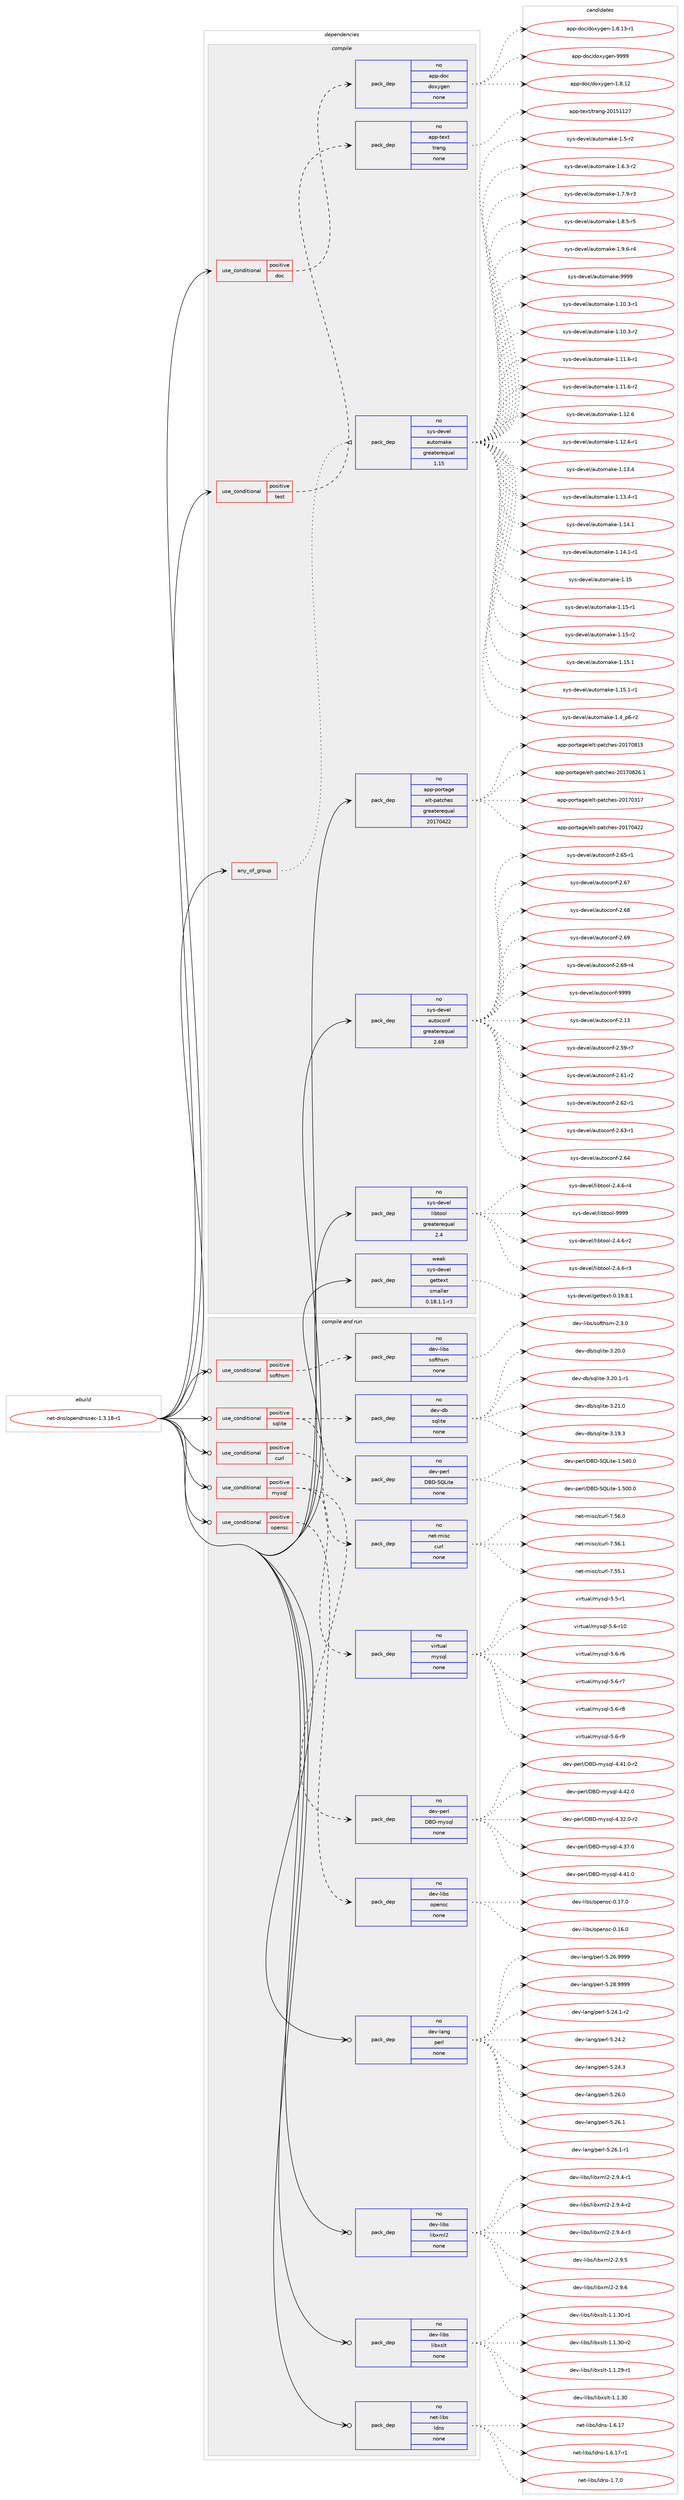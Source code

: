 digraph prolog {

# *************
# Graph options
# *************

newrank=true;
concentrate=true;
compound=true;
graph [rankdir=LR,fontname=Helvetica,fontsize=10,ranksep=1.5];#, ranksep=2.5, nodesep=0.2];
edge  [arrowhead=vee];
node  [fontname=Helvetica,fontsize=10];

# **********
# The ebuild
# **********

subgraph cluster_leftcol {
color=gray;
rank=same;
label=<<i>ebuild</i>>;
id [label="net-dns/opendnssec-1.3.18-r1", color=red, width=4, href="../net-dns/opendnssec-1.3.18-r1.svg"];
}

# ****************
# The dependencies
# ****************

subgraph cluster_midcol {
color=gray;
label=<<i>dependencies</i>>;
subgraph cluster_compile {
fillcolor="#eeeeee";
style=filled;
label=<<i>compile</i>>;
subgraph any6541 {
dependency408031 [label=<<TABLE BORDER="0" CELLBORDER="1" CELLSPACING="0" CELLPADDING="4"><TR><TD CELLPADDING="10">any_of_group</TD></TR></TABLE>>, shape=none, color=red];subgraph pack300351 {
dependency408032 [label=<<TABLE BORDER="0" CELLBORDER="1" CELLSPACING="0" CELLPADDING="4" WIDTH="220"><TR><TD ROWSPAN="6" CELLPADDING="30">pack_dep</TD></TR><TR><TD WIDTH="110">no</TD></TR><TR><TD>sys-devel</TD></TR><TR><TD>automake</TD></TR><TR><TD>greaterequal</TD></TR><TR><TD>1.15</TD></TR></TABLE>>, shape=none, color=blue];
}
dependency408031:e -> dependency408032:w [weight=20,style="dotted",arrowhead="oinv"];
}
id:e -> dependency408031:w [weight=20,style="solid",arrowhead="vee"];
subgraph cond100953 {
dependency408033 [label=<<TABLE BORDER="0" CELLBORDER="1" CELLSPACING="0" CELLPADDING="4"><TR><TD ROWSPAN="3" CELLPADDING="10">use_conditional</TD></TR><TR><TD>positive</TD></TR><TR><TD>doc</TD></TR></TABLE>>, shape=none, color=red];
subgraph pack300352 {
dependency408034 [label=<<TABLE BORDER="0" CELLBORDER="1" CELLSPACING="0" CELLPADDING="4" WIDTH="220"><TR><TD ROWSPAN="6" CELLPADDING="30">pack_dep</TD></TR><TR><TD WIDTH="110">no</TD></TR><TR><TD>app-doc</TD></TR><TR><TD>doxygen</TD></TR><TR><TD>none</TD></TR><TR><TD></TD></TR></TABLE>>, shape=none, color=blue];
}
dependency408033:e -> dependency408034:w [weight=20,style="dashed",arrowhead="vee"];
}
id:e -> dependency408033:w [weight=20,style="solid",arrowhead="vee"];
subgraph cond100954 {
dependency408035 [label=<<TABLE BORDER="0" CELLBORDER="1" CELLSPACING="0" CELLPADDING="4"><TR><TD ROWSPAN="3" CELLPADDING="10">use_conditional</TD></TR><TR><TD>positive</TD></TR><TR><TD>test</TD></TR></TABLE>>, shape=none, color=red];
subgraph pack300353 {
dependency408036 [label=<<TABLE BORDER="0" CELLBORDER="1" CELLSPACING="0" CELLPADDING="4" WIDTH="220"><TR><TD ROWSPAN="6" CELLPADDING="30">pack_dep</TD></TR><TR><TD WIDTH="110">no</TD></TR><TR><TD>app-text</TD></TR><TR><TD>trang</TD></TR><TR><TD>none</TD></TR><TR><TD></TD></TR></TABLE>>, shape=none, color=blue];
}
dependency408035:e -> dependency408036:w [weight=20,style="dashed",arrowhead="vee"];
}
id:e -> dependency408035:w [weight=20,style="solid",arrowhead="vee"];
subgraph pack300354 {
dependency408037 [label=<<TABLE BORDER="0" CELLBORDER="1" CELLSPACING="0" CELLPADDING="4" WIDTH="220"><TR><TD ROWSPAN="6" CELLPADDING="30">pack_dep</TD></TR><TR><TD WIDTH="110">no</TD></TR><TR><TD>app-portage</TD></TR><TR><TD>elt-patches</TD></TR><TR><TD>greaterequal</TD></TR><TR><TD>20170422</TD></TR></TABLE>>, shape=none, color=blue];
}
id:e -> dependency408037:w [weight=20,style="solid",arrowhead="vee"];
subgraph pack300355 {
dependency408038 [label=<<TABLE BORDER="0" CELLBORDER="1" CELLSPACING="0" CELLPADDING="4" WIDTH="220"><TR><TD ROWSPAN="6" CELLPADDING="30">pack_dep</TD></TR><TR><TD WIDTH="110">no</TD></TR><TR><TD>sys-devel</TD></TR><TR><TD>autoconf</TD></TR><TR><TD>greaterequal</TD></TR><TR><TD>2.69</TD></TR></TABLE>>, shape=none, color=blue];
}
id:e -> dependency408038:w [weight=20,style="solid",arrowhead="vee"];
subgraph pack300356 {
dependency408039 [label=<<TABLE BORDER="0" CELLBORDER="1" CELLSPACING="0" CELLPADDING="4" WIDTH="220"><TR><TD ROWSPAN="6" CELLPADDING="30">pack_dep</TD></TR><TR><TD WIDTH="110">no</TD></TR><TR><TD>sys-devel</TD></TR><TR><TD>libtool</TD></TR><TR><TD>greaterequal</TD></TR><TR><TD>2.4</TD></TR></TABLE>>, shape=none, color=blue];
}
id:e -> dependency408039:w [weight=20,style="solid",arrowhead="vee"];
subgraph pack300357 {
dependency408040 [label=<<TABLE BORDER="0" CELLBORDER="1" CELLSPACING="0" CELLPADDING="4" WIDTH="220"><TR><TD ROWSPAN="6" CELLPADDING="30">pack_dep</TD></TR><TR><TD WIDTH="110">weak</TD></TR><TR><TD>sys-devel</TD></TR><TR><TD>gettext</TD></TR><TR><TD>smaller</TD></TR><TR><TD>0.18.1.1-r3</TD></TR></TABLE>>, shape=none, color=blue];
}
id:e -> dependency408040:w [weight=20,style="solid",arrowhead="vee"];
}
subgraph cluster_compileandrun {
fillcolor="#eeeeee";
style=filled;
label=<<i>compile and run</i>>;
subgraph cond100955 {
dependency408041 [label=<<TABLE BORDER="0" CELLBORDER="1" CELLSPACING="0" CELLPADDING="4"><TR><TD ROWSPAN="3" CELLPADDING="10">use_conditional</TD></TR><TR><TD>positive</TD></TR><TR><TD>curl</TD></TR></TABLE>>, shape=none, color=red];
subgraph pack300358 {
dependency408042 [label=<<TABLE BORDER="0" CELLBORDER="1" CELLSPACING="0" CELLPADDING="4" WIDTH="220"><TR><TD ROWSPAN="6" CELLPADDING="30">pack_dep</TD></TR><TR><TD WIDTH="110">no</TD></TR><TR><TD>net-misc</TD></TR><TR><TD>curl</TD></TR><TR><TD>none</TD></TR><TR><TD></TD></TR></TABLE>>, shape=none, color=blue];
}
dependency408041:e -> dependency408042:w [weight=20,style="dashed",arrowhead="vee"];
}
id:e -> dependency408041:w [weight=20,style="solid",arrowhead="odotvee"];
subgraph cond100956 {
dependency408043 [label=<<TABLE BORDER="0" CELLBORDER="1" CELLSPACING="0" CELLPADDING="4"><TR><TD ROWSPAN="3" CELLPADDING="10">use_conditional</TD></TR><TR><TD>positive</TD></TR><TR><TD>mysql</TD></TR></TABLE>>, shape=none, color=red];
subgraph pack300359 {
dependency408044 [label=<<TABLE BORDER="0" CELLBORDER="1" CELLSPACING="0" CELLPADDING="4" WIDTH="220"><TR><TD ROWSPAN="6" CELLPADDING="30">pack_dep</TD></TR><TR><TD WIDTH="110">no</TD></TR><TR><TD>virtual</TD></TR><TR><TD>mysql</TD></TR><TR><TD>none</TD></TR><TR><TD></TD></TR></TABLE>>, shape=none, color=blue];
}
dependency408043:e -> dependency408044:w [weight=20,style="dashed",arrowhead="vee"];
subgraph pack300360 {
dependency408045 [label=<<TABLE BORDER="0" CELLBORDER="1" CELLSPACING="0" CELLPADDING="4" WIDTH="220"><TR><TD ROWSPAN="6" CELLPADDING="30">pack_dep</TD></TR><TR><TD WIDTH="110">no</TD></TR><TR><TD>dev-perl</TD></TR><TR><TD>DBD-mysql</TD></TR><TR><TD>none</TD></TR><TR><TD></TD></TR></TABLE>>, shape=none, color=blue];
}
dependency408043:e -> dependency408045:w [weight=20,style="dashed",arrowhead="vee"];
}
id:e -> dependency408043:w [weight=20,style="solid",arrowhead="odotvee"];
subgraph cond100957 {
dependency408046 [label=<<TABLE BORDER="0" CELLBORDER="1" CELLSPACING="0" CELLPADDING="4"><TR><TD ROWSPAN="3" CELLPADDING="10">use_conditional</TD></TR><TR><TD>positive</TD></TR><TR><TD>opensc</TD></TR></TABLE>>, shape=none, color=red];
subgraph pack300361 {
dependency408047 [label=<<TABLE BORDER="0" CELLBORDER="1" CELLSPACING="0" CELLPADDING="4" WIDTH="220"><TR><TD ROWSPAN="6" CELLPADDING="30">pack_dep</TD></TR><TR><TD WIDTH="110">no</TD></TR><TR><TD>dev-libs</TD></TR><TR><TD>opensc</TD></TR><TR><TD>none</TD></TR><TR><TD></TD></TR></TABLE>>, shape=none, color=blue];
}
dependency408046:e -> dependency408047:w [weight=20,style="dashed",arrowhead="vee"];
}
id:e -> dependency408046:w [weight=20,style="solid",arrowhead="odotvee"];
subgraph cond100958 {
dependency408048 [label=<<TABLE BORDER="0" CELLBORDER="1" CELLSPACING="0" CELLPADDING="4"><TR><TD ROWSPAN="3" CELLPADDING="10">use_conditional</TD></TR><TR><TD>positive</TD></TR><TR><TD>softhsm</TD></TR></TABLE>>, shape=none, color=red];
subgraph pack300362 {
dependency408049 [label=<<TABLE BORDER="0" CELLBORDER="1" CELLSPACING="0" CELLPADDING="4" WIDTH="220"><TR><TD ROWSPAN="6" CELLPADDING="30">pack_dep</TD></TR><TR><TD WIDTH="110">no</TD></TR><TR><TD>dev-libs</TD></TR><TR><TD>softhsm</TD></TR><TR><TD>none</TD></TR><TR><TD></TD></TR></TABLE>>, shape=none, color=blue];
}
dependency408048:e -> dependency408049:w [weight=20,style="dashed",arrowhead="vee"];
}
id:e -> dependency408048:w [weight=20,style="solid",arrowhead="odotvee"];
subgraph cond100959 {
dependency408050 [label=<<TABLE BORDER="0" CELLBORDER="1" CELLSPACING="0" CELLPADDING="4"><TR><TD ROWSPAN="3" CELLPADDING="10">use_conditional</TD></TR><TR><TD>positive</TD></TR><TR><TD>sqlite</TD></TR></TABLE>>, shape=none, color=red];
subgraph pack300363 {
dependency408051 [label=<<TABLE BORDER="0" CELLBORDER="1" CELLSPACING="0" CELLPADDING="4" WIDTH="220"><TR><TD ROWSPAN="6" CELLPADDING="30">pack_dep</TD></TR><TR><TD WIDTH="110">no</TD></TR><TR><TD>dev-db</TD></TR><TR><TD>sqlite</TD></TR><TR><TD>none</TD></TR><TR><TD></TD></TR></TABLE>>, shape=none, color=blue];
}
dependency408050:e -> dependency408051:w [weight=20,style="dashed",arrowhead="vee"];
subgraph pack300364 {
dependency408052 [label=<<TABLE BORDER="0" CELLBORDER="1" CELLSPACING="0" CELLPADDING="4" WIDTH="220"><TR><TD ROWSPAN="6" CELLPADDING="30">pack_dep</TD></TR><TR><TD WIDTH="110">no</TD></TR><TR><TD>dev-perl</TD></TR><TR><TD>DBD-SQLite</TD></TR><TR><TD>none</TD></TR><TR><TD></TD></TR></TABLE>>, shape=none, color=blue];
}
dependency408050:e -> dependency408052:w [weight=20,style="dashed",arrowhead="vee"];
}
id:e -> dependency408050:w [weight=20,style="solid",arrowhead="odotvee"];
subgraph pack300365 {
dependency408053 [label=<<TABLE BORDER="0" CELLBORDER="1" CELLSPACING="0" CELLPADDING="4" WIDTH="220"><TR><TD ROWSPAN="6" CELLPADDING="30">pack_dep</TD></TR><TR><TD WIDTH="110">no</TD></TR><TR><TD>dev-lang</TD></TR><TR><TD>perl</TD></TR><TR><TD>none</TD></TR><TR><TD></TD></TR></TABLE>>, shape=none, color=blue];
}
id:e -> dependency408053:w [weight=20,style="solid",arrowhead="odotvee"];
subgraph pack300366 {
dependency408054 [label=<<TABLE BORDER="0" CELLBORDER="1" CELLSPACING="0" CELLPADDING="4" WIDTH="220"><TR><TD ROWSPAN="6" CELLPADDING="30">pack_dep</TD></TR><TR><TD WIDTH="110">no</TD></TR><TR><TD>dev-libs</TD></TR><TR><TD>libxml2</TD></TR><TR><TD>none</TD></TR><TR><TD></TD></TR></TABLE>>, shape=none, color=blue];
}
id:e -> dependency408054:w [weight=20,style="solid",arrowhead="odotvee"];
subgraph pack300367 {
dependency408055 [label=<<TABLE BORDER="0" CELLBORDER="1" CELLSPACING="0" CELLPADDING="4" WIDTH="220"><TR><TD ROWSPAN="6" CELLPADDING="30">pack_dep</TD></TR><TR><TD WIDTH="110">no</TD></TR><TR><TD>dev-libs</TD></TR><TR><TD>libxslt</TD></TR><TR><TD>none</TD></TR><TR><TD></TD></TR></TABLE>>, shape=none, color=blue];
}
id:e -> dependency408055:w [weight=20,style="solid",arrowhead="odotvee"];
subgraph pack300368 {
dependency408056 [label=<<TABLE BORDER="0" CELLBORDER="1" CELLSPACING="0" CELLPADDING="4" WIDTH="220"><TR><TD ROWSPAN="6" CELLPADDING="30">pack_dep</TD></TR><TR><TD WIDTH="110">no</TD></TR><TR><TD>net-libs</TD></TR><TR><TD>ldns</TD></TR><TR><TD>none</TD></TR><TR><TD></TD></TR></TABLE>>, shape=none, color=blue];
}
id:e -> dependency408056:w [weight=20,style="solid",arrowhead="odotvee"];
}
subgraph cluster_run {
fillcolor="#eeeeee";
style=filled;
label=<<i>run</i>>;
}
}

# **************
# The candidates
# **************

subgraph cluster_choices {
rank=same;
color=gray;
label=<<i>candidates</i>>;

subgraph choice300351 {
color=black;
nodesep=1;
choice11512111545100101118101108479711711611110997107101454946494846514511449 [label="sys-devel/automake-1.10.3-r1", color=red, width=4,href="../sys-devel/automake-1.10.3-r1.svg"];
choice11512111545100101118101108479711711611110997107101454946494846514511450 [label="sys-devel/automake-1.10.3-r2", color=red, width=4,href="../sys-devel/automake-1.10.3-r2.svg"];
choice11512111545100101118101108479711711611110997107101454946494946544511449 [label="sys-devel/automake-1.11.6-r1", color=red, width=4,href="../sys-devel/automake-1.11.6-r1.svg"];
choice11512111545100101118101108479711711611110997107101454946494946544511450 [label="sys-devel/automake-1.11.6-r2", color=red, width=4,href="../sys-devel/automake-1.11.6-r2.svg"];
choice1151211154510010111810110847971171161111099710710145494649504654 [label="sys-devel/automake-1.12.6", color=red, width=4,href="../sys-devel/automake-1.12.6.svg"];
choice11512111545100101118101108479711711611110997107101454946495046544511449 [label="sys-devel/automake-1.12.6-r1", color=red, width=4,href="../sys-devel/automake-1.12.6-r1.svg"];
choice1151211154510010111810110847971171161111099710710145494649514652 [label="sys-devel/automake-1.13.4", color=red, width=4,href="../sys-devel/automake-1.13.4.svg"];
choice11512111545100101118101108479711711611110997107101454946495146524511449 [label="sys-devel/automake-1.13.4-r1", color=red, width=4,href="../sys-devel/automake-1.13.4-r1.svg"];
choice1151211154510010111810110847971171161111099710710145494649524649 [label="sys-devel/automake-1.14.1", color=red, width=4,href="../sys-devel/automake-1.14.1.svg"];
choice11512111545100101118101108479711711611110997107101454946495246494511449 [label="sys-devel/automake-1.14.1-r1", color=red, width=4,href="../sys-devel/automake-1.14.1-r1.svg"];
choice115121115451001011181011084797117116111109971071014549464953 [label="sys-devel/automake-1.15", color=red, width=4,href="../sys-devel/automake-1.15.svg"];
choice1151211154510010111810110847971171161111099710710145494649534511449 [label="sys-devel/automake-1.15-r1", color=red, width=4,href="../sys-devel/automake-1.15-r1.svg"];
choice1151211154510010111810110847971171161111099710710145494649534511450 [label="sys-devel/automake-1.15-r2", color=red, width=4,href="../sys-devel/automake-1.15-r2.svg"];
choice1151211154510010111810110847971171161111099710710145494649534649 [label="sys-devel/automake-1.15.1", color=red, width=4,href="../sys-devel/automake-1.15.1.svg"];
choice11512111545100101118101108479711711611110997107101454946495346494511449 [label="sys-devel/automake-1.15.1-r1", color=red, width=4,href="../sys-devel/automake-1.15.1-r1.svg"];
choice115121115451001011181011084797117116111109971071014549465295112544511450 [label="sys-devel/automake-1.4_p6-r2", color=red, width=4,href="../sys-devel/automake-1.4_p6-r2.svg"];
choice11512111545100101118101108479711711611110997107101454946534511450 [label="sys-devel/automake-1.5-r2", color=red, width=4,href="../sys-devel/automake-1.5-r2.svg"];
choice115121115451001011181011084797117116111109971071014549465446514511450 [label="sys-devel/automake-1.6.3-r2", color=red, width=4,href="../sys-devel/automake-1.6.3-r2.svg"];
choice115121115451001011181011084797117116111109971071014549465546574511451 [label="sys-devel/automake-1.7.9-r3", color=red, width=4,href="../sys-devel/automake-1.7.9-r3.svg"];
choice115121115451001011181011084797117116111109971071014549465646534511453 [label="sys-devel/automake-1.8.5-r5", color=red, width=4,href="../sys-devel/automake-1.8.5-r5.svg"];
choice115121115451001011181011084797117116111109971071014549465746544511452 [label="sys-devel/automake-1.9.6-r4", color=red, width=4,href="../sys-devel/automake-1.9.6-r4.svg"];
choice115121115451001011181011084797117116111109971071014557575757 [label="sys-devel/automake-9999", color=red, width=4,href="../sys-devel/automake-9999.svg"];
dependency408032:e -> choice11512111545100101118101108479711711611110997107101454946494846514511449:w [style=dotted,weight="100"];
dependency408032:e -> choice11512111545100101118101108479711711611110997107101454946494846514511450:w [style=dotted,weight="100"];
dependency408032:e -> choice11512111545100101118101108479711711611110997107101454946494946544511449:w [style=dotted,weight="100"];
dependency408032:e -> choice11512111545100101118101108479711711611110997107101454946494946544511450:w [style=dotted,weight="100"];
dependency408032:e -> choice1151211154510010111810110847971171161111099710710145494649504654:w [style=dotted,weight="100"];
dependency408032:e -> choice11512111545100101118101108479711711611110997107101454946495046544511449:w [style=dotted,weight="100"];
dependency408032:e -> choice1151211154510010111810110847971171161111099710710145494649514652:w [style=dotted,weight="100"];
dependency408032:e -> choice11512111545100101118101108479711711611110997107101454946495146524511449:w [style=dotted,weight="100"];
dependency408032:e -> choice1151211154510010111810110847971171161111099710710145494649524649:w [style=dotted,weight="100"];
dependency408032:e -> choice11512111545100101118101108479711711611110997107101454946495246494511449:w [style=dotted,weight="100"];
dependency408032:e -> choice115121115451001011181011084797117116111109971071014549464953:w [style=dotted,weight="100"];
dependency408032:e -> choice1151211154510010111810110847971171161111099710710145494649534511449:w [style=dotted,weight="100"];
dependency408032:e -> choice1151211154510010111810110847971171161111099710710145494649534511450:w [style=dotted,weight="100"];
dependency408032:e -> choice1151211154510010111810110847971171161111099710710145494649534649:w [style=dotted,weight="100"];
dependency408032:e -> choice11512111545100101118101108479711711611110997107101454946495346494511449:w [style=dotted,weight="100"];
dependency408032:e -> choice115121115451001011181011084797117116111109971071014549465295112544511450:w [style=dotted,weight="100"];
dependency408032:e -> choice11512111545100101118101108479711711611110997107101454946534511450:w [style=dotted,weight="100"];
dependency408032:e -> choice115121115451001011181011084797117116111109971071014549465446514511450:w [style=dotted,weight="100"];
dependency408032:e -> choice115121115451001011181011084797117116111109971071014549465546574511451:w [style=dotted,weight="100"];
dependency408032:e -> choice115121115451001011181011084797117116111109971071014549465646534511453:w [style=dotted,weight="100"];
dependency408032:e -> choice115121115451001011181011084797117116111109971071014549465746544511452:w [style=dotted,weight="100"];
dependency408032:e -> choice115121115451001011181011084797117116111109971071014557575757:w [style=dotted,weight="100"];
}
subgraph choice300352 {
color=black;
nodesep=1;
choice9711211245100111994710011112012110310111045494656464950 [label="app-doc/doxygen-1.8.12", color=red, width=4,href="../app-doc/doxygen-1.8.12.svg"];
choice97112112451001119947100111120121103101110454946564649514511449 [label="app-doc/doxygen-1.8.13-r1", color=red, width=4,href="../app-doc/doxygen-1.8.13-r1.svg"];
choice971121124510011199471001111201211031011104557575757 [label="app-doc/doxygen-9999", color=red, width=4,href="../app-doc/doxygen-9999.svg"];
dependency408034:e -> choice9711211245100111994710011112012110310111045494656464950:w [style=dotted,weight="100"];
dependency408034:e -> choice97112112451001119947100111120121103101110454946564649514511449:w [style=dotted,weight="100"];
dependency408034:e -> choice971121124510011199471001111201211031011104557575757:w [style=dotted,weight="100"];
}
subgraph choice300353 {
color=black;
nodesep=1;
choice97112112451161011201164711611497110103455048495349495055 [label="app-text/trang-20151127", color=red, width=4,href="../app-text/trang-20151127.svg"];
dependency408036:e -> choice97112112451161011201164711611497110103455048495349495055:w [style=dotted,weight="100"];
}
subgraph choice300354 {
color=black;
nodesep=1;
choice97112112451121111141169710310147101108116451129711699104101115455048495548514955 [label="app-portage/elt-patches-20170317", color=red, width=4,href="../app-portage/elt-patches-20170317.svg"];
choice97112112451121111141169710310147101108116451129711699104101115455048495548525050 [label="app-portage/elt-patches-20170422", color=red, width=4,href="../app-portage/elt-patches-20170422.svg"];
choice97112112451121111141169710310147101108116451129711699104101115455048495548564953 [label="app-portage/elt-patches-20170815", color=red, width=4,href="../app-portage/elt-patches-20170815.svg"];
choice971121124511211111411697103101471011081164511297116991041011154550484955485650544649 [label="app-portage/elt-patches-20170826.1", color=red, width=4,href="../app-portage/elt-patches-20170826.1.svg"];
dependency408037:e -> choice97112112451121111141169710310147101108116451129711699104101115455048495548514955:w [style=dotted,weight="100"];
dependency408037:e -> choice97112112451121111141169710310147101108116451129711699104101115455048495548525050:w [style=dotted,weight="100"];
dependency408037:e -> choice97112112451121111141169710310147101108116451129711699104101115455048495548564953:w [style=dotted,weight="100"];
dependency408037:e -> choice971121124511211111411697103101471011081164511297116991041011154550484955485650544649:w [style=dotted,weight="100"];
}
subgraph choice300355 {
color=black;
nodesep=1;
choice115121115451001011181011084797117116111991111101024550464951 [label="sys-devel/autoconf-2.13", color=red, width=4,href="../sys-devel/autoconf-2.13.svg"];
choice1151211154510010111810110847971171161119911111010245504653574511455 [label="sys-devel/autoconf-2.59-r7", color=red, width=4,href="../sys-devel/autoconf-2.59-r7.svg"];
choice1151211154510010111810110847971171161119911111010245504654494511450 [label="sys-devel/autoconf-2.61-r2", color=red, width=4,href="../sys-devel/autoconf-2.61-r2.svg"];
choice1151211154510010111810110847971171161119911111010245504654504511449 [label="sys-devel/autoconf-2.62-r1", color=red, width=4,href="../sys-devel/autoconf-2.62-r1.svg"];
choice1151211154510010111810110847971171161119911111010245504654514511449 [label="sys-devel/autoconf-2.63-r1", color=red, width=4,href="../sys-devel/autoconf-2.63-r1.svg"];
choice115121115451001011181011084797117116111991111101024550465452 [label="sys-devel/autoconf-2.64", color=red, width=4,href="../sys-devel/autoconf-2.64.svg"];
choice1151211154510010111810110847971171161119911111010245504654534511449 [label="sys-devel/autoconf-2.65-r1", color=red, width=4,href="../sys-devel/autoconf-2.65-r1.svg"];
choice115121115451001011181011084797117116111991111101024550465455 [label="sys-devel/autoconf-2.67", color=red, width=4,href="../sys-devel/autoconf-2.67.svg"];
choice115121115451001011181011084797117116111991111101024550465456 [label="sys-devel/autoconf-2.68", color=red, width=4,href="../sys-devel/autoconf-2.68.svg"];
choice115121115451001011181011084797117116111991111101024550465457 [label="sys-devel/autoconf-2.69", color=red, width=4,href="../sys-devel/autoconf-2.69.svg"];
choice1151211154510010111810110847971171161119911111010245504654574511452 [label="sys-devel/autoconf-2.69-r4", color=red, width=4,href="../sys-devel/autoconf-2.69-r4.svg"];
choice115121115451001011181011084797117116111991111101024557575757 [label="sys-devel/autoconf-9999", color=red, width=4,href="../sys-devel/autoconf-9999.svg"];
dependency408038:e -> choice115121115451001011181011084797117116111991111101024550464951:w [style=dotted,weight="100"];
dependency408038:e -> choice1151211154510010111810110847971171161119911111010245504653574511455:w [style=dotted,weight="100"];
dependency408038:e -> choice1151211154510010111810110847971171161119911111010245504654494511450:w [style=dotted,weight="100"];
dependency408038:e -> choice1151211154510010111810110847971171161119911111010245504654504511449:w [style=dotted,weight="100"];
dependency408038:e -> choice1151211154510010111810110847971171161119911111010245504654514511449:w [style=dotted,weight="100"];
dependency408038:e -> choice115121115451001011181011084797117116111991111101024550465452:w [style=dotted,weight="100"];
dependency408038:e -> choice1151211154510010111810110847971171161119911111010245504654534511449:w [style=dotted,weight="100"];
dependency408038:e -> choice115121115451001011181011084797117116111991111101024550465455:w [style=dotted,weight="100"];
dependency408038:e -> choice115121115451001011181011084797117116111991111101024550465456:w [style=dotted,weight="100"];
dependency408038:e -> choice115121115451001011181011084797117116111991111101024550465457:w [style=dotted,weight="100"];
dependency408038:e -> choice1151211154510010111810110847971171161119911111010245504654574511452:w [style=dotted,weight="100"];
dependency408038:e -> choice115121115451001011181011084797117116111991111101024557575757:w [style=dotted,weight="100"];
}
subgraph choice300356 {
color=black;
nodesep=1;
choice1151211154510010111810110847108105981161111111084550465246544511450 [label="sys-devel/libtool-2.4.6-r2", color=red, width=4,href="../sys-devel/libtool-2.4.6-r2.svg"];
choice1151211154510010111810110847108105981161111111084550465246544511451 [label="sys-devel/libtool-2.4.6-r3", color=red, width=4,href="../sys-devel/libtool-2.4.6-r3.svg"];
choice1151211154510010111810110847108105981161111111084550465246544511452 [label="sys-devel/libtool-2.4.6-r4", color=red, width=4,href="../sys-devel/libtool-2.4.6-r4.svg"];
choice1151211154510010111810110847108105981161111111084557575757 [label="sys-devel/libtool-9999", color=red, width=4,href="../sys-devel/libtool-9999.svg"];
dependency408039:e -> choice1151211154510010111810110847108105981161111111084550465246544511450:w [style=dotted,weight="100"];
dependency408039:e -> choice1151211154510010111810110847108105981161111111084550465246544511451:w [style=dotted,weight="100"];
dependency408039:e -> choice1151211154510010111810110847108105981161111111084550465246544511452:w [style=dotted,weight="100"];
dependency408039:e -> choice1151211154510010111810110847108105981161111111084557575757:w [style=dotted,weight="100"];
}
subgraph choice300357 {
color=black;
nodesep=1;
choice1151211154510010111810110847103101116116101120116454846495746564649 [label="sys-devel/gettext-0.19.8.1", color=red, width=4,href="../sys-devel/gettext-0.19.8.1.svg"];
dependency408040:e -> choice1151211154510010111810110847103101116116101120116454846495746564649:w [style=dotted,weight="100"];
}
subgraph choice300358 {
color=black;
nodesep=1;
choice1101011164510910511599479911711410845554653534649 [label="net-misc/curl-7.55.1", color=red, width=4,href="../net-misc/curl-7.55.1.svg"];
choice1101011164510910511599479911711410845554653544648 [label="net-misc/curl-7.56.0", color=red, width=4,href="../net-misc/curl-7.56.0.svg"];
choice1101011164510910511599479911711410845554653544649 [label="net-misc/curl-7.56.1", color=red, width=4,href="../net-misc/curl-7.56.1.svg"];
dependency408042:e -> choice1101011164510910511599479911711410845554653534649:w [style=dotted,weight="100"];
dependency408042:e -> choice1101011164510910511599479911711410845554653544648:w [style=dotted,weight="100"];
dependency408042:e -> choice1101011164510910511599479911711410845554653544649:w [style=dotted,weight="100"];
}
subgraph choice300359 {
color=black;
nodesep=1;
choice1181051141161179710847109121115113108455346534511449 [label="virtual/mysql-5.5-r1", color=red, width=4,href="../virtual/mysql-5.5-r1.svg"];
choice118105114116117971084710912111511310845534654451144948 [label="virtual/mysql-5.6-r10", color=red, width=4,href="../virtual/mysql-5.6-r10.svg"];
choice1181051141161179710847109121115113108455346544511454 [label="virtual/mysql-5.6-r6", color=red, width=4,href="../virtual/mysql-5.6-r6.svg"];
choice1181051141161179710847109121115113108455346544511455 [label="virtual/mysql-5.6-r7", color=red, width=4,href="../virtual/mysql-5.6-r7.svg"];
choice1181051141161179710847109121115113108455346544511456 [label="virtual/mysql-5.6-r8", color=red, width=4,href="../virtual/mysql-5.6-r8.svg"];
choice1181051141161179710847109121115113108455346544511457 [label="virtual/mysql-5.6-r9", color=red, width=4,href="../virtual/mysql-5.6-r9.svg"];
dependency408044:e -> choice1181051141161179710847109121115113108455346534511449:w [style=dotted,weight="100"];
dependency408044:e -> choice118105114116117971084710912111511310845534654451144948:w [style=dotted,weight="100"];
dependency408044:e -> choice1181051141161179710847109121115113108455346544511454:w [style=dotted,weight="100"];
dependency408044:e -> choice1181051141161179710847109121115113108455346544511455:w [style=dotted,weight="100"];
dependency408044:e -> choice1181051141161179710847109121115113108455346544511456:w [style=dotted,weight="100"];
dependency408044:e -> choice1181051141161179710847109121115113108455346544511457:w [style=dotted,weight="100"];
}
subgraph choice300360 {
color=black;
nodesep=1;
choice100101118451121011141084768666845109121115113108455246515046484511450 [label="dev-perl/DBD-mysql-4.32.0-r2", color=red, width=4,href="../dev-perl/DBD-mysql-4.32.0-r2.svg"];
choice10010111845112101114108476866684510912111511310845524651554648 [label="dev-perl/DBD-mysql-4.37.0", color=red, width=4,href="../dev-perl/DBD-mysql-4.37.0.svg"];
choice10010111845112101114108476866684510912111511310845524652494648 [label="dev-perl/DBD-mysql-4.41.0", color=red, width=4,href="../dev-perl/DBD-mysql-4.41.0.svg"];
choice100101118451121011141084768666845109121115113108455246524946484511450 [label="dev-perl/DBD-mysql-4.41.0-r2", color=red, width=4,href="../dev-perl/DBD-mysql-4.41.0-r2.svg"];
choice10010111845112101114108476866684510912111511310845524652504648 [label="dev-perl/DBD-mysql-4.42.0", color=red, width=4,href="../dev-perl/DBD-mysql-4.42.0.svg"];
dependency408045:e -> choice100101118451121011141084768666845109121115113108455246515046484511450:w [style=dotted,weight="100"];
dependency408045:e -> choice10010111845112101114108476866684510912111511310845524651554648:w [style=dotted,weight="100"];
dependency408045:e -> choice10010111845112101114108476866684510912111511310845524652494648:w [style=dotted,weight="100"];
dependency408045:e -> choice100101118451121011141084768666845109121115113108455246524946484511450:w [style=dotted,weight="100"];
dependency408045:e -> choice10010111845112101114108476866684510912111511310845524652504648:w [style=dotted,weight="100"];
}
subgraph choice300361 {
color=black;
nodesep=1;
choice1001011184510810598115471111121011101159945484649544648 [label="dev-libs/opensc-0.16.0", color=red, width=4,href="../dev-libs/opensc-0.16.0.svg"];
choice1001011184510810598115471111121011101159945484649554648 [label="dev-libs/opensc-0.17.0", color=red, width=4,href="../dev-libs/opensc-0.17.0.svg"];
dependency408047:e -> choice1001011184510810598115471111121011101159945484649544648:w [style=dotted,weight="100"];
dependency408047:e -> choice1001011184510810598115471111121011101159945484649554648:w [style=dotted,weight="100"];
}
subgraph choice300362 {
color=black;
nodesep=1;
choice100101118451081059811547115111102116104115109455046514648 [label="dev-libs/softhsm-2.3.0", color=red, width=4,href="../dev-libs/softhsm-2.3.0.svg"];
dependency408049:e -> choice100101118451081059811547115111102116104115109455046514648:w [style=dotted,weight="100"];
}
subgraph choice300363 {
color=black;
nodesep=1;
choice10010111845100984711511310810511610145514649574651 [label="dev-db/sqlite-3.19.3", color=red, width=4,href="../dev-db/sqlite-3.19.3.svg"];
choice10010111845100984711511310810511610145514650484648 [label="dev-db/sqlite-3.20.0", color=red, width=4,href="../dev-db/sqlite-3.20.0.svg"];
choice100101118451009847115113108105116101455146504846494511449 [label="dev-db/sqlite-3.20.1-r1", color=red, width=4,href="../dev-db/sqlite-3.20.1-r1.svg"];
choice10010111845100984711511310810511610145514650494648 [label="dev-db/sqlite-3.21.0", color=red, width=4,href="../dev-db/sqlite-3.21.0.svg"];
dependency408051:e -> choice10010111845100984711511310810511610145514649574651:w [style=dotted,weight="100"];
dependency408051:e -> choice10010111845100984711511310810511610145514650484648:w [style=dotted,weight="100"];
dependency408051:e -> choice100101118451009847115113108105116101455146504846494511449:w [style=dotted,weight="100"];
dependency408051:e -> choice10010111845100984711511310810511610145514650494648:w [style=dotted,weight="100"];
}
subgraph choice300364 {
color=black;
nodesep=1;
choice1001011184511210111410847686668458381761051161014549465348484648 [label="dev-perl/DBD-SQLite-1.500.0", color=red, width=4,href="../dev-perl/DBD-SQLite-1.500.0.svg"];
choice1001011184511210111410847686668458381761051161014549465352484648 [label="dev-perl/DBD-SQLite-1.540.0", color=red, width=4,href="../dev-perl/DBD-SQLite-1.540.0.svg"];
dependency408052:e -> choice1001011184511210111410847686668458381761051161014549465348484648:w [style=dotted,weight="100"];
dependency408052:e -> choice1001011184511210111410847686668458381761051161014549465352484648:w [style=dotted,weight="100"];
}
subgraph choice300365 {
color=black;
nodesep=1;
choice100101118451089711010347112101114108455346505246494511450 [label="dev-lang/perl-5.24.1-r2", color=red, width=4,href="../dev-lang/perl-5.24.1-r2.svg"];
choice10010111845108971101034711210111410845534650524650 [label="dev-lang/perl-5.24.2", color=red, width=4,href="../dev-lang/perl-5.24.2.svg"];
choice10010111845108971101034711210111410845534650524651 [label="dev-lang/perl-5.24.3", color=red, width=4,href="../dev-lang/perl-5.24.3.svg"];
choice10010111845108971101034711210111410845534650544648 [label="dev-lang/perl-5.26.0", color=red, width=4,href="../dev-lang/perl-5.26.0.svg"];
choice10010111845108971101034711210111410845534650544649 [label="dev-lang/perl-5.26.1", color=red, width=4,href="../dev-lang/perl-5.26.1.svg"];
choice100101118451089711010347112101114108455346505446494511449 [label="dev-lang/perl-5.26.1-r1", color=red, width=4,href="../dev-lang/perl-5.26.1-r1.svg"];
choice10010111845108971101034711210111410845534650544657575757 [label="dev-lang/perl-5.26.9999", color=red, width=4,href="../dev-lang/perl-5.26.9999.svg"];
choice10010111845108971101034711210111410845534650564657575757 [label="dev-lang/perl-5.28.9999", color=red, width=4,href="../dev-lang/perl-5.28.9999.svg"];
dependency408053:e -> choice100101118451089711010347112101114108455346505246494511450:w [style=dotted,weight="100"];
dependency408053:e -> choice10010111845108971101034711210111410845534650524650:w [style=dotted,weight="100"];
dependency408053:e -> choice10010111845108971101034711210111410845534650524651:w [style=dotted,weight="100"];
dependency408053:e -> choice10010111845108971101034711210111410845534650544648:w [style=dotted,weight="100"];
dependency408053:e -> choice10010111845108971101034711210111410845534650544649:w [style=dotted,weight="100"];
dependency408053:e -> choice100101118451089711010347112101114108455346505446494511449:w [style=dotted,weight="100"];
dependency408053:e -> choice10010111845108971101034711210111410845534650544657575757:w [style=dotted,weight="100"];
dependency408053:e -> choice10010111845108971101034711210111410845534650564657575757:w [style=dotted,weight="100"];
}
subgraph choice300366 {
color=black;
nodesep=1;
choice10010111845108105981154710810598120109108504550465746524511449 [label="dev-libs/libxml2-2.9.4-r1", color=red, width=4,href="../dev-libs/libxml2-2.9.4-r1.svg"];
choice10010111845108105981154710810598120109108504550465746524511450 [label="dev-libs/libxml2-2.9.4-r2", color=red, width=4,href="../dev-libs/libxml2-2.9.4-r2.svg"];
choice10010111845108105981154710810598120109108504550465746524511451 [label="dev-libs/libxml2-2.9.4-r3", color=red, width=4,href="../dev-libs/libxml2-2.9.4-r3.svg"];
choice1001011184510810598115471081059812010910850455046574653 [label="dev-libs/libxml2-2.9.5", color=red, width=4,href="../dev-libs/libxml2-2.9.5.svg"];
choice1001011184510810598115471081059812010910850455046574654 [label="dev-libs/libxml2-2.9.6", color=red, width=4,href="../dev-libs/libxml2-2.9.6.svg"];
dependency408054:e -> choice10010111845108105981154710810598120109108504550465746524511449:w [style=dotted,weight="100"];
dependency408054:e -> choice10010111845108105981154710810598120109108504550465746524511450:w [style=dotted,weight="100"];
dependency408054:e -> choice10010111845108105981154710810598120109108504550465746524511451:w [style=dotted,weight="100"];
dependency408054:e -> choice1001011184510810598115471081059812010910850455046574653:w [style=dotted,weight="100"];
dependency408054:e -> choice1001011184510810598115471081059812010910850455046574654:w [style=dotted,weight="100"];
}
subgraph choice300367 {
color=black;
nodesep=1;
choice10010111845108105981154710810598120115108116454946494650574511449 [label="dev-libs/libxslt-1.1.29-r1", color=red, width=4,href="../dev-libs/libxslt-1.1.29-r1.svg"];
choice1001011184510810598115471081059812011510811645494649465148 [label="dev-libs/libxslt-1.1.30", color=red, width=4,href="../dev-libs/libxslt-1.1.30.svg"];
choice10010111845108105981154710810598120115108116454946494651484511449 [label="dev-libs/libxslt-1.1.30-r1", color=red, width=4,href="../dev-libs/libxslt-1.1.30-r1.svg"];
choice10010111845108105981154710810598120115108116454946494651484511450 [label="dev-libs/libxslt-1.1.30-r2", color=red, width=4,href="../dev-libs/libxslt-1.1.30-r2.svg"];
dependency408055:e -> choice10010111845108105981154710810598120115108116454946494650574511449:w [style=dotted,weight="100"];
dependency408055:e -> choice1001011184510810598115471081059812011510811645494649465148:w [style=dotted,weight="100"];
dependency408055:e -> choice10010111845108105981154710810598120115108116454946494651484511449:w [style=dotted,weight="100"];
dependency408055:e -> choice10010111845108105981154710810598120115108116454946494651484511450:w [style=dotted,weight="100"];
}
subgraph choice300368 {
color=black;
nodesep=1;
choice11010111645108105981154710810011011545494654464955 [label="net-libs/ldns-1.6.17", color=red, width=4,href="../net-libs/ldns-1.6.17.svg"];
choice110101116451081059811547108100110115454946544649554511449 [label="net-libs/ldns-1.6.17-r1", color=red, width=4,href="../net-libs/ldns-1.6.17-r1.svg"];
choice110101116451081059811547108100110115454946554648 [label="net-libs/ldns-1.7.0", color=red, width=4,href="../net-libs/ldns-1.7.0.svg"];
dependency408056:e -> choice11010111645108105981154710810011011545494654464955:w [style=dotted,weight="100"];
dependency408056:e -> choice110101116451081059811547108100110115454946544649554511449:w [style=dotted,weight="100"];
dependency408056:e -> choice110101116451081059811547108100110115454946554648:w [style=dotted,weight="100"];
}
}

}
